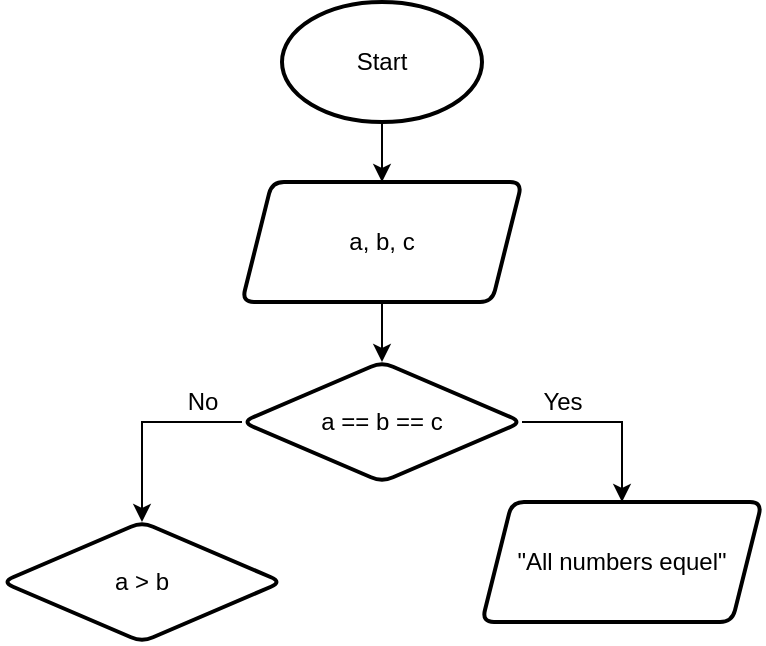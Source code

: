 <mxfile version="16.5.3" type="github">
  <diagram id="4YNreh6D3ukguLSVb11b" name="Page-1">
    <mxGraphModel dx="1289" dy="772" grid="1" gridSize="10" guides="1" tooltips="1" connect="1" arrows="1" fold="1" page="1" pageScale="1" pageWidth="850" pageHeight="1100" math="0" shadow="0">
      <root>
        <mxCell id="0" />
        <mxCell id="1" parent="0" />
        <mxCell id="KO6rf3eJeLFNpqHpmAwI-3" style="edgeStyle=orthogonalEdgeStyle;rounded=0;orthogonalLoop=1;jettySize=auto;html=1;exitX=0.5;exitY=1;exitDx=0;exitDy=0;exitPerimeter=0;entryX=0.5;entryY=0;entryDx=0;entryDy=0;" edge="1" parent="1" source="KO6rf3eJeLFNpqHpmAwI-1" target="KO6rf3eJeLFNpqHpmAwI-2">
          <mxGeometry relative="1" as="geometry" />
        </mxCell>
        <mxCell id="KO6rf3eJeLFNpqHpmAwI-1" value="Start" style="strokeWidth=2;html=1;shape=mxgraph.flowchart.start_1;whiteSpace=wrap;" vertex="1" parent="1">
          <mxGeometry x="310" y="110" width="100" height="60" as="geometry" />
        </mxCell>
        <mxCell id="KO6rf3eJeLFNpqHpmAwI-7" value="" style="edgeStyle=orthogonalEdgeStyle;rounded=0;orthogonalLoop=1;jettySize=auto;html=1;" edge="1" parent="1" source="KO6rf3eJeLFNpqHpmAwI-2" target="KO6rf3eJeLFNpqHpmAwI-6">
          <mxGeometry relative="1" as="geometry" />
        </mxCell>
        <mxCell id="KO6rf3eJeLFNpqHpmAwI-2" value="a, b, c" style="shape=parallelogram;html=1;strokeWidth=2;perimeter=parallelogramPerimeter;whiteSpace=wrap;rounded=1;arcSize=12;size=0.107;" vertex="1" parent="1">
          <mxGeometry x="290" y="200" width="140" height="60" as="geometry" />
        </mxCell>
        <mxCell id="KO6rf3eJeLFNpqHpmAwI-17" style="edgeStyle=orthogonalEdgeStyle;rounded=0;orthogonalLoop=1;jettySize=auto;html=1;exitX=1;exitY=0.5;exitDx=0;exitDy=0;entryX=0.5;entryY=0;entryDx=0;entryDy=0;" edge="1" parent="1" source="KO6rf3eJeLFNpqHpmAwI-6" target="KO6rf3eJeLFNpqHpmAwI-16">
          <mxGeometry relative="1" as="geometry" />
        </mxCell>
        <mxCell id="KO6rf3eJeLFNpqHpmAwI-18" style="edgeStyle=orthogonalEdgeStyle;rounded=0;orthogonalLoop=1;jettySize=auto;html=1;exitX=0;exitY=0.5;exitDx=0;exitDy=0;entryX=0.5;entryY=0;entryDx=0;entryDy=0;" edge="1" parent="1" source="KO6rf3eJeLFNpqHpmAwI-6" target="KO6rf3eJeLFNpqHpmAwI-9">
          <mxGeometry relative="1" as="geometry" />
        </mxCell>
        <mxCell id="KO6rf3eJeLFNpqHpmAwI-6" value="a == b == c" style="rhombus;whiteSpace=wrap;html=1;strokeWidth=2;rounded=1;arcSize=12;" vertex="1" parent="1">
          <mxGeometry x="290" y="290" width="140" height="60" as="geometry" />
        </mxCell>
        <mxCell id="KO6rf3eJeLFNpqHpmAwI-9" value="a &amp;gt; b" style="rhombus;whiteSpace=wrap;html=1;strokeWidth=2;rounded=1;arcSize=12;" vertex="1" parent="1">
          <mxGeometry x="170" y="370" width="140" height="60" as="geometry" />
        </mxCell>
        <mxCell id="KO6rf3eJeLFNpqHpmAwI-16" value="&quot;All numbers equel&quot;" style="shape=parallelogram;html=1;strokeWidth=2;perimeter=parallelogramPerimeter;whiteSpace=wrap;rounded=1;arcSize=12;size=0.107;" vertex="1" parent="1">
          <mxGeometry x="410" y="360" width="140" height="60" as="geometry" />
        </mxCell>
        <mxCell id="KO6rf3eJeLFNpqHpmAwI-19" value="Yes" style="text;html=1;align=center;verticalAlign=middle;resizable=0;points=[];autosize=1;strokeColor=none;fillColor=none;" vertex="1" parent="1">
          <mxGeometry x="430" y="300" width="40" height="20" as="geometry" />
        </mxCell>
        <mxCell id="KO6rf3eJeLFNpqHpmAwI-20" value="No" style="text;html=1;align=center;verticalAlign=middle;resizable=0;points=[];autosize=1;strokeColor=none;fillColor=none;" vertex="1" parent="1">
          <mxGeometry x="255" y="300" width="30" height="20" as="geometry" />
        </mxCell>
      </root>
    </mxGraphModel>
  </diagram>
</mxfile>
